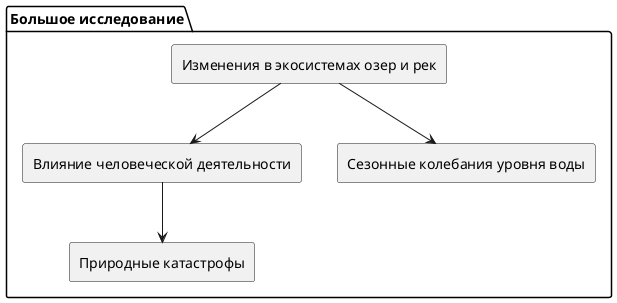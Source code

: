 @startuml
package "Большое исследование" {
    rectangle "Изменения в экосистемах озер и рек" as Event1
    rectangle "Влияние человеческой деятельности" as Event2
    rectangle "Сезонные колебания уровня воды" as Event3
    rectangle "Природные катастрофы" as Event4

    Event1 --> Event2
    Event1 --> Event3
    Event2 --> Event4
}
@enduml
